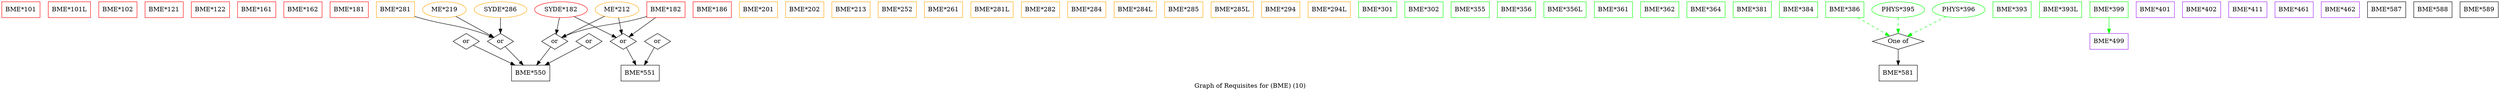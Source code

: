 strict digraph "" {
	graph [bb="0,0,5612,203",
		label="Graph of Requisites for (BME) (10)",
		lheight=0.21,
		lp="2806,11.5",
		lwidth=3.47
	];
	node [label="\N"];
	"BME*101"	[color=red,
		height=0.5,
		pos="43,185",
		shape=box,
		width=1.1944];
	"BME*101L"	[color=red,
		height=0.5,
		pos="152,185",
		shape=box,
		width=1.3194];
	"BME*102"	[color=red,
		height=0.5,
		pos="261,185",
		shape=box,
		width=1.1944];
	"BME*121"	[color=red,
		height=0.5,
		pos="365,185",
		shape=box,
		width=1.1944];
	"BME*122"	[color=red,
		height=0.5,
		pos="469,185",
		shape=box,
		width=1.1944];
	"BME*161"	[color=red,
		height=0.5,
		pos="573,185",
		shape=box,
		width=1.1944];
	"BME*162"	[color=red,
		height=0.5,
		pos="677,185",
		shape=box,
		width=1.1944];
	"BME*181"	[color=red,
		height=0.5,
		pos="781,185",
		shape=box,
		width=1.1944];
	"BME*182"	[color=red,
		height=0.5,
		pos="1493,185",
		shape=box,
		width=1.1944];
	"orBME*5500"	[height=0.5,
		label=or,
		pos="1243,113",
		shape=diamond,
		width=0.81703];
	"BME*182" -> "orBME*5500"	[pos="e,1258.7,121.64 1450,169.59 1446.9,168.68 1443.9,167.81 1441,167 1371.2,147.72 1350.8,153.58 1282,131 1277.5,129.51 1272.7,127.69 \
1268.2,125.79"];
	"orBME*5510"	[height=0.5,
		label=or,
		pos="1397,113",
		shape=diamond,
		width=0.81703];
	"BME*182" -> "orBME*5510"	[pos="e,1409.9,123.38 1469.3,166.7 1453.6,155.26 1433.2,140.4 1418.1,129.37"];
	"BME*550"	[height=0.5,
		pos="1189,41",
		shape=box,
		width=1.1944];
	"orBME*5500" -> "BME*550"	[pos="e,1202.2,59.082 1234.1,100.44 1227.1,91.379 1217.1,78.437 1208.3,67.035"];
	"BME*551"	[height=0.5,
		pos="1435,41",
		shape=box,
		width=1.1944];
	"orBME*5510" -> "BME*551"	[pos="e,1425.6,59.242 1404,99.161 1408.7,90.491 1415.1,78.74 1420.8,68.146"];
	"BME*186"	[color=red,
		height=0.5,
		pos="1597,185",
		shape=box,
		width=1.1944];
	"BME*201"	[color=orange,
		height=0.5,
		pos="1701,185",
		shape=box,
		width=1.1944];
	"BME*202"	[color=orange,
		height=0.5,
		pos="1805,185",
		shape=box,
		width=1.1944];
	"BME*213"	[color=orange,
		height=0.5,
		pos="1909,185",
		shape=box,
		width=1.1944];
	"BME*252"	[color=orange,
		height=0.5,
		pos="2013,185",
		shape=box,
		width=1.1944];
	"BME*261"	[color=orange,
		height=0.5,
		pos="2117,185",
		shape=box,
		width=1.1944];
	"BME*281"	[color=orange,
		height=0.5,
		pos="885,185",
		shape=box,
		width=1.1944];
	"orBME*5502"	[height=0.5,
		label=or,
		pos="1121,113",
		shape=diamond,
		width=0.81703];
	"BME*281" -> "orBME*5502"	[pos="e,1105.3,121.56 928.06,169.66 931.08,168.73 934.08,167.84 937,167 1000.8,148.67 1019.1,152.34 1082,131 1086.5,129.46 1091.3,127.62 \
1095.8,125.71"];
	"orBME*5502" -> "BME*550"	[pos="e,1172.4,59.124 1131.6,101.06 1140.6,91.852 1153.7,78.333 1165.1,66.552"];
	"BME*281L"	[color=orange,
		height=0.5,
		pos="2226,185",
		shape=box,
		width=1.3194];
	"BME*282"	[color=orange,
		height=0.5,
		pos="2335,185",
		shape=box,
		width=1.1944];
	"BME*284"	[color=orange,
		height=0.5,
		pos="2439,185",
		shape=box,
		width=1.1944];
	"BME*284L"	[color=orange,
		height=0.5,
		pos="2548,185",
		shape=box,
		width=1.3194];
	"BME*285"	[color=orange,
		height=0.5,
		pos="2657,185",
		shape=box,
		width=1.1944];
	"BME*285L"	[color=orange,
		height=0.5,
		pos="2766,185",
		shape=box,
		width=1.3194];
	"BME*294"	[color=orange,
		height=0.5,
		pos="2875,185",
		shape=box,
		width=1.1944];
	"BME*294L"	[color=orange,
		height=0.5,
		pos="2984,185",
		shape=box,
		width=1.3194];
	"BME*301"	[color=green,
		height=0.5,
		pos="3093,185",
		shape=box,
		width=1.1944];
	"BME*302"	[color=green,
		height=0.5,
		pos="3197,185",
		shape=box,
		width=1.1944];
	"BME*355"	[color=green,
		height=0.5,
		pos="3301,185",
		shape=box,
		width=1.1944];
	"BME*356"	[color=green,
		height=0.5,
		pos="3405,185",
		shape=box,
		width=1.1944];
	"BME*356L"	[color=green,
		height=0.5,
		pos="3514,185",
		shape=box,
		width=1.3194];
	"BME*361"	[color=green,
		height=0.5,
		pos="3623,185",
		shape=box,
		width=1.1944];
	"BME*362"	[color=green,
		height=0.5,
		pos="3727,185",
		shape=box,
		width=1.1944];
	"BME*364"	[color=green,
		height=0.5,
		pos="3831,185",
		shape=box,
		width=1.1944];
	"BME*381"	[color=green,
		height=0.5,
		pos="3935,185",
		shape=box,
		width=1.1944];
	"BME*384"	[color=green,
		height=0.5,
		pos="4039,185",
		shape=box,
		width=1.1944];
	"BME*386"	[color=green,
		height=0.5,
		pos="4143,185",
		shape=box,
		width=1.1944];
	of44	[height=0.5,
		label="One of",
		pos="4263,113",
		shape=diamond,
		width=1.6085];
	"BME*386" -> of44	[color=green,
		pos="e,4243.7,125.27 4172.4,166.88 4191.4,155.75 4216.2,141.32 4235,130.35",
		style=dashed];
	"BME*581"	[height=0.5,
		pos="4263,41",
		shape=box,
		width=1.1944];
	of44 -> "BME*581"	[pos="e,4263,59.104 4263,94.697 4263,86.983 4263,77.712 4263,69.112"];
	"BME*393"	[color=green,
		height=0.5,
		pos="4519,185",
		shape=box,
		width=1.1944];
	"BME*393L"	[color=green,
		height=0.5,
		pos="4628,185",
		shape=box,
		width=1.3194];
	"BME*399"	[color=green,
		height=0.5,
		pos="4737,185",
		shape=box,
		width=1.1944];
	"BME*499"	[color=purple,
		height=0.5,
		pos="4737,113",
		shape=box,
		width=1.1944];
	"BME*399" -> "BME*499"	[color=green,
		pos="e,4737,131.1 4737,166.7 4737,158.98 4737,149.71 4737,141.11"];
	"BME*401"	[color=purple,
		height=0.5,
		pos="4841,185",
		shape=box,
		width=1.1944];
	"BME*402"	[color=purple,
		height=0.5,
		pos="4945,185",
		shape=box,
		width=1.1944];
	"BME*411"	[color=purple,
		height=0.5,
		pos="5049,185",
		shape=box,
		width=1.1944];
	"BME*461"	[color=purple,
		height=0.5,
		pos="5153,185",
		shape=box,
		width=1.1944];
	"BME*462"	[color=purple,
		height=0.5,
		pos="5257,185",
		shape=box,
		width=1.1944];
	"orBME*5501"	[height=0.5,
		label=or,
		pos="1320,113",
		shape=diamond,
		width=0.81703];
	"orBME*5501" -> "BME*550"	[pos="e,1221,59.109 1305,103.97 1286.8,94.279 1255.6,77.588 1230.1,63.969"];
	"orBME*5503"	[height=0.5,
		label=or,
		pos="1044,113",
		shape=diamond,
		width=0.81703];
	"orBME*5503" -> "BME*550"	[pos="e,1153.5,59.116 1059.5,104.51 1079.6,94.802 1115.5,77.469 1144.4,63.514"];
	"ME*212"	[color=orange,
		height=0.5,
		pos="1383,185",
		width=1.354];
	"ME*212" -> "orBME*5500"	[pos="e,1258.5,121.73 1355.3,170.17 1329.7,157.37 1292,138.51 1267.5,126.24"];
	"ME*212" -> "orBME*5510"	[pos="e,1394,129.2 1386.5,166.7 1388.1,158.43 1390.1,148.38 1391.9,139.28"];
	"SYDE*182"	[color=red,
		height=0.5,
		pos="1257,185",
		width=1.6429];
	"SYDE*182" -> "orBME*5500"	[pos="e,1246,129.2 1253.5,166.7 1251.9,158.43 1249.9,148.38 1248.1,139.28"];
	"SYDE*182" -> "orBME*5510"	[pos="e,1381.5,121.73 1286.3,169.33 1311.9,156.57 1348.4,138.3 1372.4,126.3"];
	"ME*219"	[color=orange,
		height=0.5,
		pos="995,185",
		width=1.354];
	"ME*219" -> "orBME*5502"	[pos="e,1106.3,122.19 1020.8,169.67 1043.3,157.19 1075.5,139.26 1097.3,127.15"];
	"SYDE*286"	[color=orange,
		height=0.5,
		pos="1121,185",
		width=1.6429];
	"SYDE*286" -> "orBME*5502"	[pos="e,1121,131.1 1121,166.7 1121,158.98 1121,149.71 1121,141.11"];
	"orBME*5511"	[height=0.5,
		label=or,
		pos="1474,113",
		shape=diamond,
		width=0.81703];
	"orBME*5511" -> "BME*551"	[pos="e,1444.6,59.242 1466.8,99.161 1462,90.491 1455.5,78.74 1449.6,68.146"];
	"PHYS*395"	[color=green,
		height=0.5,
		pos="4263,185",
		width=1.6429];
	"PHYS*395" -> of44	[color=green,
		pos="e,4263,131.1 4263,166.7 4263,158.98 4263,149.71 4263,141.11",
		style=dashed];
	"PHYS*396"	[color=green,
		height=0.5,
		pos="4399,185",
		width=1.6429];
	"PHYS*396" -> of44	[color=green,
		pos="e,4283.8,124.72 4370.2,169.15 4347.4,157.44 4315.8,141.17 4292.8,129.33",
		style=dashed];
	"BME*587"	[height=0.5,
		pos="5361,185",
		shape=box,
		width=1.1944];
	"BME*588"	[height=0.5,
		pos="5465,185",
		shape=box,
		width=1.1944];
	"BME*589"	[height=0.5,
		pos="5569,185",
		shape=box,
		width=1.1944];
}
